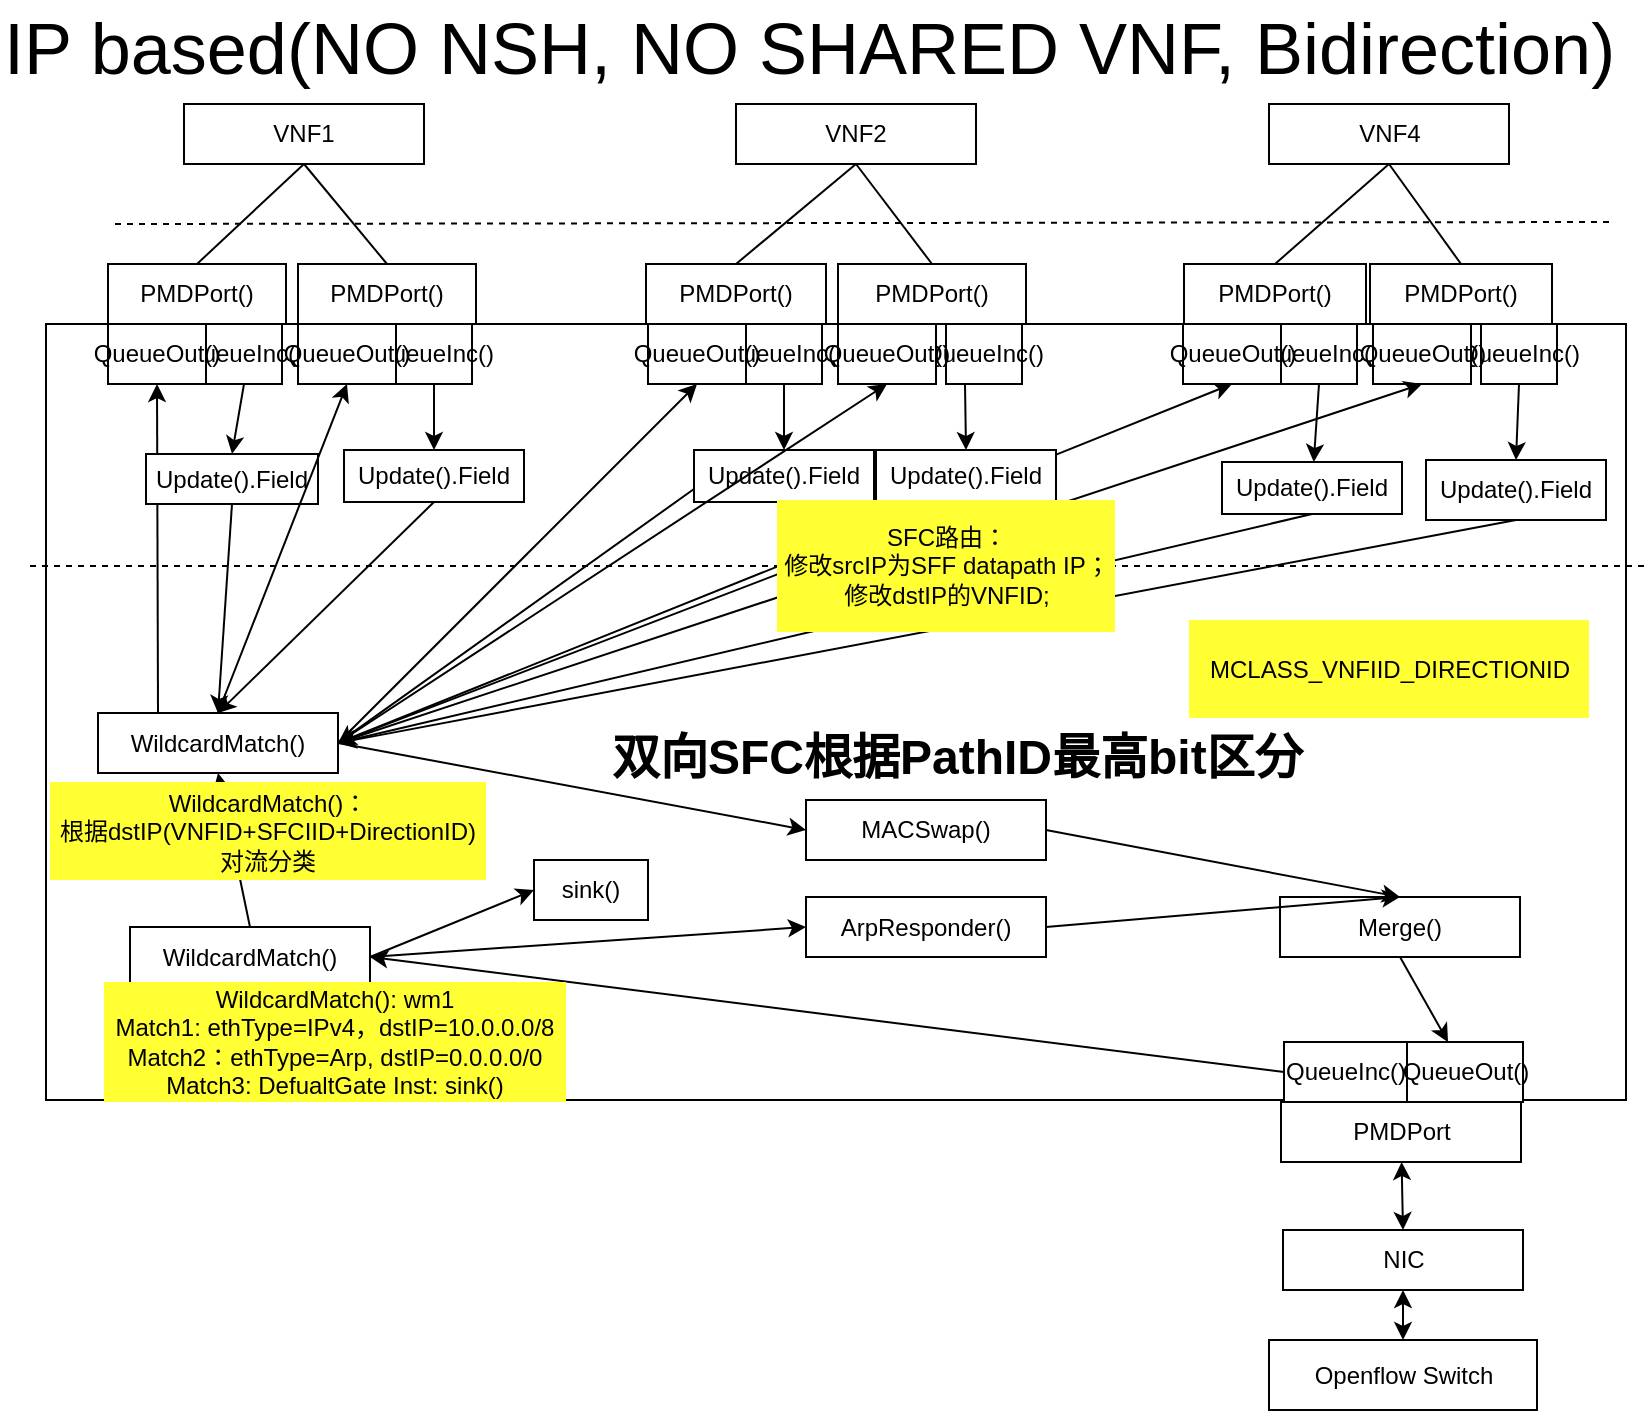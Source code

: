 <mxfile version="10.9.5" type="device"><diagram name="页-1" id="页-1"><mxGraphModel dx="281" dy="612" grid="1" gridSize="10" guides="1" tooltips="1" connect="1" arrows="1" fold="1" page="1" pageScale="1" pageWidth="827" pageHeight="1169" math="0" shadow="0"><root><mxCell id="0"/><mxCell id="1" parent="0"/><mxCell id="xbQShqGJ_ae4azPiM4kQ-2" value="" style="rounded=0;whiteSpace=wrap;html=1;" parent="1" vertex="1"><mxGeometry x="850" y="172" width="790" height="388" as="geometry"/></mxCell><mxCell id="xbQShqGJ_ae4azPiM4kQ-3" value="PMDPort" style="rounded=0;whiteSpace=wrap;html=1;" parent="1" vertex="1"><mxGeometry x="1467.5" y="561" width="120" height="30" as="geometry"/></mxCell><mxCell id="xbQShqGJ_ae4azPiM4kQ-7" value="" style="endArrow=none;dashed=1;html=1;" parent="1" edge="1"><mxGeometry width="50" height="50" relative="1" as="geometry"><mxPoint x="884.5" y="122.0" as="sourcePoint"/><mxPoint x="1634.5" y="121" as="targetPoint"/></mxGeometry></mxCell><mxCell id="xbQShqGJ_ae4azPiM4kQ-8" value="Merge()" style="rounded=0;whiteSpace=wrap;html=1;" parent="1" vertex="1"><mxGeometry x="1467" y="458.5" width="120" height="30" as="geometry"/></mxCell><mxCell id="xbQShqGJ_ae4azPiM4kQ-9" value="" style="endArrow=classic;html=1;exitX=0.5;exitY=1;exitDx=0;exitDy=0;" parent="1" source="xbQShqGJ_ae4azPiM4kQ-8" target="SxuDP65ocKxSVcc3-qog-3" edge="1"><mxGeometry width="50" height="50" relative="1" as="geometry"><mxPoint x="1040.5" y="487.5" as="sourcePoint"/><mxPoint x="1260.5" y="367.5" as="targetPoint"/></mxGeometry></mxCell><mxCell id="xbQShqGJ_ae4azPiM4kQ-10" value="VNF1" style="rounded=0;whiteSpace=wrap;html=1;" parent="1" vertex="1"><mxGeometry x="919" y="62" width="120" height="30" as="geometry"/></mxCell><mxCell id="xbQShqGJ_ae4azPiM4kQ-11" value="VNF2" style="rounded=0;whiteSpace=wrap;html=1;" parent="1" vertex="1"><mxGeometry x="1195" y="62" width="120" height="30" as="geometry"/></mxCell><mxCell id="xbQShqGJ_ae4azPiM4kQ-12" value="PMDPort()" style="rounded=0;whiteSpace=wrap;html=1;" parent="1" vertex="1"><mxGeometry x="881" y="142" width="89" height="30" as="geometry"/></mxCell><mxCell id="xbQShqGJ_ae4azPiM4kQ-13" value="PMDPort()" style="rounded=0;whiteSpace=wrap;html=1;" parent="1" vertex="1"><mxGeometry x="1150" y="142" width="90" height="30" as="geometry"/></mxCell><mxCell id="xbQShqGJ_ae4azPiM4kQ-14" value="" style="endArrow=none;html=1;entryX=0.5;entryY=1;entryDx=0;entryDy=0;exitX=0.5;exitY=0;exitDx=0;exitDy=0;" parent="1" source="xbQShqGJ_ae4azPiM4kQ-12" target="xbQShqGJ_ae4azPiM4kQ-10" edge="1"><mxGeometry width="50" height="50" relative="1" as="geometry"><mxPoint x="1484.929" y="122.286" as="sourcePoint"/><mxPoint x="1484.929" y="32.286" as="targetPoint"/></mxGeometry></mxCell><mxCell id="xbQShqGJ_ae4azPiM4kQ-15" value="" style="endArrow=none;html=1;entryX=0.5;entryY=1;entryDx=0;entryDy=0;exitX=0.5;exitY=0;exitDx=0;exitDy=0;" parent="1" source="xbQShqGJ_ae4azPiM4kQ-13" target="xbQShqGJ_ae4azPiM4kQ-11" edge="1"><mxGeometry width="50" height="50" relative="1" as="geometry"><mxPoint x="905.929" y="122.286" as="sourcePoint"/><mxPoint x="905.929" y="42.286" as="targetPoint"/></mxGeometry></mxCell><mxCell id="xbQShqGJ_ae4azPiM4kQ-16" value="WildcardMatch()" style="rounded=0;whiteSpace=wrap;html=1;" parent="1" vertex="1"><mxGeometry x="876" y="366.5" width="120" height="30" as="geometry"/></mxCell><mxCell id="xbQShqGJ_ae4azPiM4kQ-18" value="" style="endArrow=classic;html=1;entryX=0.5;entryY=1;entryDx=0;entryDy=0;exitX=0.5;exitY=0;exitDx=0;exitDy=0;" parent="1" source="WzTzoTcnBK1GvFxiumAp-3" target="xbQShqGJ_ae4azPiM4kQ-16" edge="1"><mxGeometry width="50" height="50" relative="1" as="geometry"><mxPoint x="1090.5" y="507.5" as="sourcePoint"/><mxPoint x="1140.5" y="457.5" as="targetPoint"/></mxGeometry></mxCell><mxCell id="xbQShqGJ_ae4azPiM4kQ-19" value="" style="endArrow=classic;startArrow=classic;html=1;exitX=0.5;exitY=0;exitDx=0;exitDy=0;" parent="1" source="xbQShqGJ_ae4azPiM4kQ-24" target="xbQShqGJ_ae4azPiM4kQ-3" edge="1"><mxGeometry width="50" height="50" relative="1" as="geometry"><mxPoint x="1258" y="612" as="sourcePoint"/><mxPoint x="1298" y="652" as="targetPoint"/></mxGeometry></mxCell><mxCell id="xbQShqGJ_ae4azPiM4kQ-24" value="NIC" style="rounded=0;whiteSpace=wrap;html=1;" parent="1" vertex="1"><mxGeometry x="1468.5" y="625" width="120" height="30" as="geometry"/></mxCell><mxCell id="xbQShqGJ_ae4azPiM4kQ-28" value="&lt;font style=&quot;font-size: 36px&quot;&gt;IP based(NO NSH, NO SHARED VNF, Bidirection)&lt;/font&gt;" style="text;html=1;resizable=0;points=[];autosize=1;align=left;verticalAlign=top;spacingTop=-4;" parent="1" vertex="1"><mxGeometry x="827" y="10" width="820" height="20" as="geometry"/></mxCell><mxCell id="xbQShqGJ_ae4azPiM4kQ-29" value="VNF4" style="rounded=0;whiteSpace=wrap;html=1;" parent="1" vertex="1"><mxGeometry x="1461.5" y="62" width="120" height="30" as="geometry"/></mxCell><mxCell id="xbQShqGJ_ae4azPiM4kQ-30" value="PMDPort()" style="rounded=0;whiteSpace=wrap;html=1;" parent="1" vertex="1"><mxGeometry x="1419" y="142" width="91" height="30" as="geometry"/></mxCell><mxCell id="xbQShqGJ_ae4azPiM4kQ-31" value="" style="endArrow=none;html=1;entryX=0.5;entryY=1;entryDx=0;entryDy=0;exitX=0.5;exitY=0;exitDx=0;exitDy=0;" parent="1" source="xbQShqGJ_ae4azPiM4kQ-30" target="xbQShqGJ_ae4azPiM4kQ-29" edge="1"><mxGeometry width="50" height="50" relative="1" as="geometry"><mxPoint x="1067.929" y="122.286" as="sourcePoint"/><mxPoint x="1067.929" y="42.286" as="targetPoint"/></mxGeometry></mxCell><mxCell id="xbQShqGJ_ae4azPiM4kQ-33" value="" style="endArrow=classic;html=1;entryX=0.5;entryY=0;entryDx=0;entryDy=0;exitX=0.5;exitY=1;exitDx=0;exitDy=0;" parent="1" source="4j_ySoi2xefJ0Vx3jQaI-48" target="xbQShqGJ_ae4azPiM4kQ-42" edge="1"><mxGeometry width="50" height="50" relative="1" as="geometry"><mxPoint x="1114.5" y="384" as="sourcePoint"/><mxPoint x="1329.786" y="181.429" as="targetPoint"/></mxGeometry></mxCell><mxCell id="xbQShqGJ_ae4azPiM4kQ-34" value="" style="endArrow=classic;html=1;exitX=0.5;exitY=1;exitDx=0;exitDy=0;entryX=1;entryY=0.5;entryDx=0;entryDy=0;" parent="1" source="xbQShqGJ_ae4azPiM4kQ-42" target="xbQShqGJ_ae4azPiM4kQ-16" edge="1"><mxGeometry width="50" height="50" relative="1" as="geometry"><mxPoint x="1329.786" y="181.429" as="sourcePoint"/><mxPoint x="1463.5" y="374" as="targetPoint"/></mxGeometry></mxCell><mxCell id="xbQShqGJ_ae4azPiM4kQ-42" value="Update().Field" style="rounded=0;whiteSpace=wrap;html=1;" parent="1" vertex="1"><mxGeometry x="1540" y="240" width="90" height="30" as="geometry"/></mxCell><mxCell id="xbQShqGJ_ae4azPiM4kQ-44" value="Update().Field&lt;br&gt;" style="rounded=0;whiteSpace=wrap;html=1;" parent="1" vertex="1"><mxGeometry x="999" y="235" width="90" height="26" as="geometry"/></mxCell><mxCell id="xbQShqGJ_ae4azPiM4kQ-46" value="Openflow Switch" style="rounded=0;whiteSpace=wrap;html=1;" parent="1" vertex="1"><mxGeometry x="1461.5" y="680" width="134" height="35" as="geometry"/></mxCell><mxCell id="xbQShqGJ_ae4azPiM4kQ-47" value="" style="endArrow=classic;startArrow=classic;html=1;entryX=0.5;entryY=0;entryDx=0;entryDy=0;exitX=0.5;exitY=1;exitDx=0;exitDy=0;" parent="1" source="xbQShqGJ_ae4azPiM4kQ-24" target="xbQShqGJ_ae4azPiM4kQ-46" edge="1"><mxGeometry width="50" height="50" relative="1" as="geometry"><mxPoint x="1333.5" y="625.5" as="sourcePoint"/><mxPoint x="1268.185" y="572" as="targetPoint"/></mxGeometry></mxCell><mxCell id="TyIz4j9moxtyT0OokztO-3" value="" style="endArrow=none;dashed=1;html=1;" parent="1" edge="1"><mxGeometry width="50" height="50" relative="1" as="geometry"><mxPoint x="842" y="293" as="sourcePoint"/><mxPoint x="1650" y="293" as="targetPoint"/></mxGeometry></mxCell><mxCell id="WzTzoTcnBK1GvFxiumAp-3" value="&lt;span style=&quot;text-align: left ; white-space: nowrap&quot;&gt;WildcardMatch()&lt;/span&gt;" style="rounded=0;whiteSpace=wrap;html=1;" parent="1" vertex="1"><mxGeometry x="892" y="473.5" width="120" height="30" as="geometry"/></mxCell><mxCell id="WzTzoTcnBK1GvFxiumAp-9" value="" style="endArrow=classic;html=1;exitX=0;exitY=0.5;exitDx=0;exitDy=0;entryX=1;entryY=0.5;entryDx=0;entryDy=0;" parent="1" source="SxuDP65ocKxSVcc3-qog-2" target="WzTzoTcnBK1GvFxiumAp-3" edge="1"><mxGeometry width="50" height="50" relative="1" as="geometry"><mxPoint x="1009" y="425.5" as="sourcePoint"/><mxPoint x="1384" y="527.534" as="targetPoint"/></mxGeometry></mxCell><mxCell id="WzTzoTcnBK1GvFxiumAp-10" value="&lt;span style=&quot;text-align: left ; white-space: nowrap&quot;&gt;WildcardMatch(): wm1&lt;br&gt;&lt;/span&gt;&lt;span style=&quot;text-align: left ; white-space: nowrap&quot;&gt;Match1: ethType=IPv4，dstIP=10.0.0.0/8&lt;/span&gt;&lt;span style=&quot;text-align: left ; white-space: nowrap&quot;&gt;&lt;br&gt;Match2：ethType=Arp, dstIP=0.0.0.0/0&lt;br&gt;Match3: DefualtGate Inst: sink()&lt;/span&gt;&lt;span style=&quot;text-align: left ; white-space: nowrap&quot;&gt;&lt;br&gt;&lt;/span&gt;" style="text;html=1;strokeColor=none;fillColor=#FFFF33;align=center;verticalAlign=middle;whiteSpace=wrap;rounded=0;" parent="1" vertex="1"><mxGeometry x="879" y="501" width="231" height="60" as="geometry"/></mxCell><mxCell id="WzTzoTcnBK1GvFxiumAp-11" value="ArpResponder()" style="rounded=0;whiteSpace=wrap;html=1;" parent="1" vertex="1"><mxGeometry x="1230" y="458.5" width="120" height="30" as="geometry"/></mxCell><mxCell id="WzTzoTcnBK1GvFxiumAp-12" value="" style="endArrow=classic;html=1;entryX=0;entryY=0.5;entryDx=0;entryDy=0;exitX=1;exitY=0.5;exitDx=0;exitDy=0;" parent="1" source="WzTzoTcnBK1GvFxiumAp-3" target="WzTzoTcnBK1GvFxiumAp-11" edge="1"><mxGeometry width="50" height="50" relative="1" as="geometry"><mxPoint x="962" y="483.5" as="sourcePoint"/><mxPoint x="962" y="337.5" as="targetPoint"/></mxGeometry></mxCell><mxCell id="WzTzoTcnBK1GvFxiumAp-14" value="" style="endArrow=classic;html=1;entryX=0.5;entryY=1;entryDx=0;entryDy=0;exitX=0.25;exitY=0;exitDx=0;exitDy=0;" parent="1" source="xbQShqGJ_ae4azPiM4kQ-16" target="4j_ySoi2xefJ0Vx3jQaI-4" edge="1"><mxGeometry width="50" height="50" relative="1" as="geometry"><mxPoint x="906" y="296" as="sourcePoint"/><mxPoint x="965" y="481" as="targetPoint"/></mxGeometry></mxCell><mxCell id="WzTzoTcnBK1GvFxiumAp-15" value="" style="endArrow=classic;html=1;entryX=0.5;entryY=0;entryDx=0;entryDy=0;exitX=0.5;exitY=1;exitDx=0;exitDy=0;" parent="1" source="4j_ySoi2xefJ0Vx3jQaI-7" target="xbQShqGJ_ae4azPiM4kQ-44" edge="1"><mxGeometry width="50" height="50" relative="1" as="geometry"><mxPoint x="956" y="167" as="sourcePoint"/><mxPoint x="935" y="182" as="targetPoint"/></mxGeometry></mxCell><mxCell id="WzTzoTcnBK1GvFxiumAp-16" value="" style="endArrow=classic;html=1;entryX=0.5;entryY=0;entryDx=0;entryDy=0;exitX=0.5;exitY=1;exitDx=0;exitDy=0;" parent="1" source="xbQShqGJ_ae4azPiM4kQ-44" target="xbQShqGJ_ae4azPiM4kQ-16" edge="1"><mxGeometry width="50" height="50" relative="1" as="geometry"><mxPoint x="965" y="177" as="sourcePoint"/><mxPoint x="980" y="217" as="targetPoint"/></mxGeometry></mxCell><mxCell id="WzTzoTcnBK1GvFxiumAp-24" value="" style="endArrow=classic;html=1;exitX=1;exitY=0.5;exitDx=0;exitDy=0;entryX=0.5;entryY=1;entryDx=0;entryDy=0;" parent="1" source="xbQShqGJ_ae4azPiM4kQ-16" target="4j_ySoi2xefJ0Vx3jQaI-47" edge="1"><mxGeometry width="50" height="50" relative="1" as="geometry"><mxPoint x="995" y="451" as="sourcePoint"/><mxPoint x="1076" y="182" as="targetPoint"/></mxGeometry></mxCell><mxCell id="WzTzoTcnBK1GvFxiumAp-25" value="" style="endArrow=classic;html=1;entryX=0.5;entryY=0;entryDx=0;entryDy=0;exitX=1;exitY=0.5;exitDx=0;exitDy=0;" parent="1" source="GFypXy9sZIKmfr_ngxhM-4" target="xbQShqGJ_ae4azPiM4kQ-8" edge="1"><mxGeometry width="50" height="50" relative="1" as="geometry"><mxPoint x="931" y="376.5" as="sourcePoint"/><mxPoint x="931" y="107.5" as="targetPoint"/></mxGeometry></mxCell><mxCell id="7NcUU4QF5oZ-_NwRikhZ-2" value="" style="endArrow=classic;html=1;entryX=0.5;entryY=0;entryDx=0;entryDy=0;exitX=1;exitY=0.5;exitDx=0;exitDy=0;" parent="1" source="WzTzoTcnBK1GvFxiumAp-11" target="xbQShqGJ_ae4azPiM4kQ-8" edge="1"><mxGeometry width="50" height="50" relative="1" as="geometry"><mxPoint x="1022" y="499" as="sourcePoint"/><mxPoint x="1048" y="470" as="targetPoint"/></mxGeometry></mxCell><mxCell id="7NcUU4QF5oZ-_NwRikhZ-3" value="sink()" style="rounded=0;whiteSpace=wrap;html=1;" parent="1" vertex="1"><mxGeometry x="1094" y="440" width="57" height="30" as="geometry"/></mxCell><mxCell id="7NcUU4QF5oZ-_NwRikhZ-4" value="" style="endArrow=classic;html=1;entryX=0;entryY=0.5;entryDx=0;entryDy=0;exitX=1;exitY=0.5;exitDx=0;exitDy=0;" parent="1" source="WzTzoTcnBK1GvFxiumAp-3" target="7NcUU4QF5oZ-_NwRikhZ-3" edge="1"><mxGeometry width="50" height="50" relative="1" as="geometry"><mxPoint x="1020" y="483" as="sourcePoint"/><mxPoint x="1080" y="485" as="targetPoint"/></mxGeometry></mxCell><mxCell id="4j_ySoi2xefJ0Vx3jQaI-3" value="QueueInc()" style="rounded=0;whiteSpace=wrap;html=1;" parent="1" vertex="1"><mxGeometry x="930" y="172" width="38" height="30" as="geometry"/></mxCell><mxCell id="4j_ySoi2xefJ0Vx3jQaI-4" value="QueueOut()" style="rounded=0;whiteSpace=wrap;html=1;" parent="1" vertex="1"><mxGeometry x="881" y="172" width="49" height="30" as="geometry"/></mxCell><mxCell id="4j_ySoi2xefJ0Vx3jQaI-5" value="PMDPort()" style="rounded=0;whiteSpace=wrap;html=1;" parent="1" vertex="1"><mxGeometry x="976" y="142" width="89" height="30" as="geometry"/></mxCell><mxCell id="4j_ySoi2xefJ0Vx3jQaI-6" value="" style="endArrow=none;html=1;entryX=0.5;entryY=1;entryDx=0;entryDy=0;exitX=0.5;exitY=0;exitDx=0;exitDy=0;" parent="1" source="4j_ySoi2xefJ0Vx3jQaI-5" target="xbQShqGJ_ae4azPiM4kQ-10" edge="1"><mxGeometry width="50" height="50" relative="1" as="geometry"><mxPoint x="936" y="152" as="sourcePoint"/><mxPoint x="989" y="102" as="targetPoint"/></mxGeometry></mxCell><mxCell id="4j_ySoi2xefJ0Vx3jQaI-7" value="QueueInc()" style="rounded=0;whiteSpace=wrap;html=1;" parent="1" vertex="1"><mxGeometry x="1025" y="172" width="38" height="30" as="geometry"/></mxCell><mxCell id="4j_ySoi2xefJ0Vx3jQaI-8" value="QueueOut()" style="rounded=0;whiteSpace=wrap;html=1;" parent="1" vertex="1"><mxGeometry x="976" y="172" width="49" height="30" as="geometry"/></mxCell><mxCell id="4j_ySoi2xefJ0Vx3jQaI-9" value="Update().Field" style="rounded=0;whiteSpace=wrap;html=1;" parent="1" vertex="1"><mxGeometry x="900" y="237" width="86" height="25" as="geometry"/></mxCell><mxCell id="4j_ySoi2xefJ0Vx3jQaI-10" value="" style="endArrow=classic;html=1;entryX=0.5;entryY=0;entryDx=0;entryDy=0;exitX=0.5;exitY=1;exitDx=0;exitDy=0;" parent="1" source="4j_ySoi2xefJ0Vx3jQaI-3" target="4j_ySoi2xefJ0Vx3jQaI-9" edge="1"><mxGeometry width="50" height="50" relative="1" as="geometry"><mxPoint x="790" y="235" as="sourcePoint"/><mxPoint x="916" y="212" as="targetPoint"/></mxGeometry></mxCell><mxCell id="4j_ySoi2xefJ0Vx3jQaI-11" value="" style="endArrow=classic;html=1;exitX=0.5;exitY=1;exitDx=0;exitDy=0;entryX=0.5;entryY=0;entryDx=0;entryDy=0;" parent="1" source="4j_ySoi2xefJ0Vx3jQaI-9" target="xbQShqGJ_ae4azPiM4kQ-16" edge="1"><mxGeometry width="50" height="50" relative="1" as="geometry"><mxPoint x="974" y="245" as="sourcePoint"/><mxPoint x="810" y="248" as="targetPoint"/></mxGeometry></mxCell><mxCell id="4j_ySoi2xefJ0Vx3jQaI-12" value="" style="endArrow=classic;html=1;entryX=0.5;entryY=1;entryDx=0;entryDy=0;exitX=0.5;exitY=0;exitDx=0;exitDy=0;" parent="1" source="xbQShqGJ_ae4azPiM4kQ-16" target="4j_ySoi2xefJ0Vx3jQaI-8" edge="1"><mxGeometry width="50" height="50" relative="1" as="geometry"><mxPoint x="979" y="296" as="sourcePoint"/><mxPoint x="940" y="341" as="targetPoint"/></mxGeometry></mxCell><mxCell id="4j_ySoi2xefJ0Vx3jQaI-14" value="Update().Field&lt;br&gt;" style="rounded=0;whiteSpace=wrap;html=1;" parent="1" vertex="1"><mxGeometry x="1265" y="235" width="90" height="26" as="geometry"/></mxCell><mxCell id="4j_ySoi2xefJ0Vx3jQaI-15" value="QueueInc()" style="rounded=0;whiteSpace=wrap;html=1;" parent="1" vertex="1"><mxGeometry x="1200" y="172" width="38" height="30" as="geometry"/></mxCell><mxCell id="4j_ySoi2xefJ0Vx3jQaI-16" value="QueueOut()" style="rounded=0;whiteSpace=wrap;html=1;" parent="1" vertex="1"><mxGeometry x="1151" y="172" width="49" height="30" as="geometry"/></mxCell><mxCell id="4j_ySoi2xefJ0Vx3jQaI-17" value="QueueInc()" style="rounded=0;whiteSpace=wrap;html=1;" parent="1" vertex="1"><mxGeometry x="1300" y="172" width="38" height="30" as="geometry"/></mxCell><mxCell id="4j_ySoi2xefJ0Vx3jQaI-18" value="QueueOut()" style="rounded=0;whiteSpace=wrap;html=1;" parent="1" vertex="1"><mxGeometry x="1246" y="172" width="49" height="30" as="geometry"/></mxCell><mxCell id="4j_ySoi2xefJ0Vx3jQaI-19" value="Update().Field&lt;br&gt;" style="rounded=0;whiteSpace=wrap;html=1;" parent="1" vertex="1"><mxGeometry x="1174" y="235" width="90" height="26" as="geometry"/></mxCell><mxCell id="4j_ySoi2xefJ0Vx3jQaI-20" value="PMDPort()" style="rounded=0;whiteSpace=wrap;html=1;" parent="1" vertex="1"><mxGeometry x="1246" y="142" width="94" height="30" as="geometry"/></mxCell><mxCell id="4j_ySoi2xefJ0Vx3jQaI-21" value="" style="endArrow=none;html=1;entryX=0.5;entryY=1;entryDx=0;entryDy=0;exitX=0.5;exitY=0;exitDx=0;exitDy=0;" parent="1" source="4j_ySoi2xefJ0Vx3jQaI-20" target="xbQShqGJ_ae4azPiM4kQ-11" edge="1"><mxGeometry width="50" height="50" relative="1" as="geometry"><mxPoint x="1205" y="152" as="sourcePoint"/><mxPoint x="1265" y="102" as="targetPoint"/></mxGeometry></mxCell><mxCell id="4j_ySoi2xefJ0Vx3jQaI-22" value="" style="endArrow=classic;html=1;entryX=0.5;entryY=1;entryDx=0;entryDy=0;exitX=1;exitY=0.5;exitDx=0;exitDy=0;" parent="1" source="xbQShqGJ_ae4azPiM4kQ-16" target="4j_ySoi2xefJ0Vx3jQaI-16" edge="1"><mxGeometry width="50" height="50" relative="1" as="geometry"><mxPoint x="1000" y="330" as="sourcePoint"/><mxPoint x="916" y="212" as="targetPoint"/></mxGeometry></mxCell><mxCell id="4j_ySoi2xefJ0Vx3jQaI-23" value="" style="endArrow=classic;html=1;entryX=0.5;entryY=1;entryDx=0;entryDy=0;exitX=1;exitY=0.5;exitDx=0;exitDy=0;" parent="1" source="xbQShqGJ_ae4azPiM4kQ-16" target="4j_ySoi2xefJ0Vx3jQaI-18" edge="1"><mxGeometry width="50" height="50" relative="1" as="geometry"><mxPoint x="1000" y="330" as="sourcePoint"/><mxPoint x="1186" y="212" as="targetPoint"/></mxGeometry></mxCell><mxCell id="4j_ySoi2xefJ0Vx3jQaI-25" value="" style="endArrow=classic;html=1;entryX=0.5;entryY=0;entryDx=0;entryDy=0;exitX=0.5;exitY=1;exitDx=0;exitDy=0;" parent="1" source="4j_ySoi2xefJ0Vx3jQaI-15" target="4j_ySoi2xefJ0Vx3jQaI-19" edge="1"><mxGeometry width="50" height="50" relative="1" as="geometry"><mxPoint x="1010" y="340" as="sourcePoint"/><mxPoint x="1186" y="212" as="targetPoint"/></mxGeometry></mxCell><mxCell id="4j_ySoi2xefJ0Vx3jQaI-26" value="" style="endArrow=classic;html=1;exitX=0.5;exitY=1;exitDx=0;exitDy=0;entryX=1;entryY=0.5;entryDx=0;entryDy=0;" parent="1" source="4j_ySoi2xefJ0Vx3jQaI-14" target="xbQShqGJ_ae4azPiM4kQ-16" edge="1"><mxGeometry width="50" height="50" relative="1" as="geometry"><mxPoint x="1229" y="212" as="sourcePoint"/><mxPoint x="1000" y="330" as="targetPoint"/></mxGeometry></mxCell><mxCell id="4j_ySoi2xefJ0Vx3jQaI-27" value="" style="endArrow=classic;html=1;exitX=0.25;exitY=1;exitDx=0;exitDy=0;entryX=0.5;entryY=0;entryDx=0;entryDy=0;" parent="1" source="4j_ySoi2xefJ0Vx3jQaI-17" target="4j_ySoi2xefJ0Vx3jQaI-14" edge="1"><mxGeometry width="50" height="50" relative="1" as="geometry"><mxPoint x="1324" y="271" as="sourcePoint"/><mxPoint x="1010" y="340" as="targetPoint"/></mxGeometry></mxCell><mxCell id="4j_ySoi2xefJ0Vx3jQaI-28" value="" style="endArrow=classic;html=1;entryX=1;entryY=0.5;entryDx=0;entryDy=0;exitX=0;exitY=0.75;exitDx=0;exitDy=0;" parent="1" source="4j_ySoi2xefJ0Vx3jQaI-19" target="xbQShqGJ_ae4azPiM4kQ-16" edge="1"><mxGeometry width="50" height="50" relative="1" as="geometry"><mxPoint x="1229" y="212" as="sourcePoint"/><mxPoint x="1229" y="245" as="targetPoint"/></mxGeometry></mxCell><mxCell id="4j_ySoi2xefJ0Vx3jQaI-34" value="PMDPort()" style="rounded=0;whiteSpace=wrap;html=1;" parent="1" vertex="1"><mxGeometry x="1512" y="142" width="91" height="30" as="geometry"/></mxCell><mxCell id="4j_ySoi2xefJ0Vx3jQaI-35" value="" style="endArrow=none;html=1;entryX=0.5;entryY=1;entryDx=0;entryDy=0;exitX=0.5;exitY=0;exitDx=0;exitDy=0;" parent="1" source="4j_ySoi2xefJ0Vx3jQaI-34" target="xbQShqGJ_ae4azPiM4kQ-29" edge="1"><mxGeometry width="50" height="50" relative="1" as="geometry"><mxPoint x="1459" y="154" as="sourcePoint"/><mxPoint x="1532" y="102" as="targetPoint"/></mxGeometry></mxCell><mxCell id="4j_ySoi2xefJ0Vx3jQaI-46" value="QueueInc()" style="rounded=0;whiteSpace=wrap;html=1;" parent="1" vertex="1"><mxGeometry x="1467.5" y="172" width="38" height="30" as="geometry"/></mxCell><mxCell id="4j_ySoi2xefJ0Vx3jQaI-47" value="QueueOut()" style="rounded=0;whiteSpace=wrap;html=1;" parent="1" vertex="1"><mxGeometry x="1418.5" y="172" width="49" height="30" as="geometry"/></mxCell><mxCell id="4j_ySoi2xefJ0Vx3jQaI-48" value="QueueInc()" style="rounded=0;whiteSpace=wrap;html=1;" parent="1" vertex="1"><mxGeometry x="1567.5" y="172" width="38" height="30" as="geometry"/></mxCell><mxCell id="4j_ySoi2xefJ0Vx3jQaI-49" value="QueueOut()" style="rounded=0;whiteSpace=wrap;html=1;" parent="1" vertex="1"><mxGeometry x="1513.5" y="172" width="49" height="30" as="geometry"/></mxCell><mxCell id="4j_ySoi2xefJ0Vx3jQaI-50" value="Update().Field&lt;br&gt;" style="rounded=0;whiteSpace=wrap;html=1;" parent="1" vertex="1"><mxGeometry x="1438" y="241" width="90" height="26" as="geometry"/></mxCell><mxCell id="4j_ySoi2xefJ0Vx3jQaI-51" value="" style="endArrow=classic;html=1;exitX=0.5;exitY=1;exitDx=0;exitDy=0;" parent="1" source="4j_ySoi2xefJ0Vx3jQaI-46" target="4j_ySoi2xefJ0Vx3jQaI-50" edge="1"><mxGeometry width="50" height="50" relative="1" as="geometry"><mxPoint x="1604" y="214" as="sourcePoint"/><mxPoint x="1595" y="245" as="targetPoint"/></mxGeometry></mxCell><mxCell id="4j_ySoi2xefJ0Vx3jQaI-53" value="" style="endArrow=classic;html=1;entryX=0.5;entryY=1;entryDx=0;entryDy=0;exitX=1;exitY=0.5;exitDx=0;exitDy=0;" parent="1" source="xbQShqGJ_ae4azPiM4kQ-16" target="4j_ySoi2xefJ0Vx3jQaI-49" edge="1"><mxGeometry width="50" height="50" relative="1" as="geometry"><mxPoint x="1000" y="320" as="sourcePoint"/><mxPoint x="1460" y="214" as="targetPoint"/></mxGeometry></mxCell><mxCell id="ZzctyIXhdBHxIxXQTnyO-2" value="" style="endArrow=classic;html=1;exitX=0.5;exitY=1;exitDx=0;exitDy=0;entryX=1;entryY=0.5;entryDx=0;entryDy=0;" parent="1" source="4j_ySoi2xefJ0Vx3jQaI-50" target="xbQShqGJ_ae4azPiM4kQ-16" edge="1"><mxGeometry width="50" height="50" relative="1" as="geometry"><mxPoint x="1488" y="267" as="sourcePoint"/><mxPoint x="996" y="329" as="targetPoint"/></mxGeometry></mxCell><mxCell id="P9kaxmHVW1OdvHgXjvjY-2" value="&lt;font style=&quot;font-size: 24px&quot;&gt;&lt;b&gt;双向SFC根据PathID最高bit区分&lt;/b&gt;&lt;/font&gt;" style="text;html=1;resizable=0;points=[];autosize=1;align=left;verticalAlign=top;spacingTop=-4;" parent="1" vertex="1"><mxGeometry x="1131" y="371.5" width="360" height="20" as="geometry"/></mxCell><mxCell id="WzTzoTcnBK1GvFxiumAp-19" value="SFC路由：&lt;br&gt;修改srcIP为SFF datapath IP；&lt;br&gt;修改dstIP的VNFID;" style="text;html=1;strokeColor=none;fillColor=#FFFF33;align=center;verticalAlign=middle;whiteSpace=wrap;rounded=0;" parent="1" vertex="1"><mxGeometry x="1215.5" y="260" width="169" height="66" as="geometry"/></mxCell><mxCell id="GFypXy9sZIKmfr_ngxhM-4" value="MACSwap()" style="rounded=0;whiteSpace=wrap;html=1;" parent="1" vertex="1"><mxGeometry x="1230" y="410" width="120" height="30" as="geometry"/></mxCell><mxCell id="GFypXy9sZIKmfr_ngxhM-5" value="" style="endArrow=classic;html=1;entryX=0;entryY=0.5;entryDx=0;entryDy=0;exitX=1;exitY=0.5;exitDx=0;exitDy=0;" parent="1" source="xbQShqGJ_ae4azPiM4kQ-16" target="GFypXy9sZIKmfr_ngxhM-4" edge="1"><mxGeometry width="50" height="50" relative="1" as="geometry"><mxPoint x="996" y="382" as="sourcePoint"/><mxPoint x="1467" y="501" as="targetPoint"/></mxGeometry></mxCell><mxCell id="xbQShqGJ_ae4azPiM4kQ-17" value="WildcardMatch()：&lt;br&gt;根据dstIP(VNFID+SFCIID+DirectionID)对流分类" style="text;html=1;strokeColor=none;fillColor=#FFFF33;align=center;verticalAlign=middle;whiteSpace=wrap;rounded=0;" parent="1" vertex="1"><mxGeometry x="852" y="401" width="218" height="49" as="geometry"/></mxCell><mxCell id="SxuDP65ocKxSVcc3-qog-2" value="QueueInc()" style="rounded=0;whiteSpace=wrap;html=1;" parent="1" vertex="1"><mxGeometry x="1469" y="531" width="62" height="30" as="geometry"/></mxCell><mxCell id="SxuDP65ocKxSVcc3-qog-3" value="QueueOut()" style="rounded=0;whiteSpace=wrap;html=1;" parent="1" vertex="1"><mxGeometry x="1530.5" y="531" width="58" height="30" as="geometry"/></mxCell><mxCell id="SxuDP65ocKxSVcc3-qog-4" value="MCLASS_VNFIID_DIRECTIONID" style="text;html=1;strokeColor=none;fillColor=#FFFF33;align=center;verticalAlign=middle;whiteSpace=wrap;rounded=0;" parent="1" vertex="1"><mxGeometry x="1421.5" y="320" width="200" height="49" as="geometry"/></mxCell><mxCell id="2" value="连接线" parent="0"/></root></mxGraphModel></diagram></mxfile>
